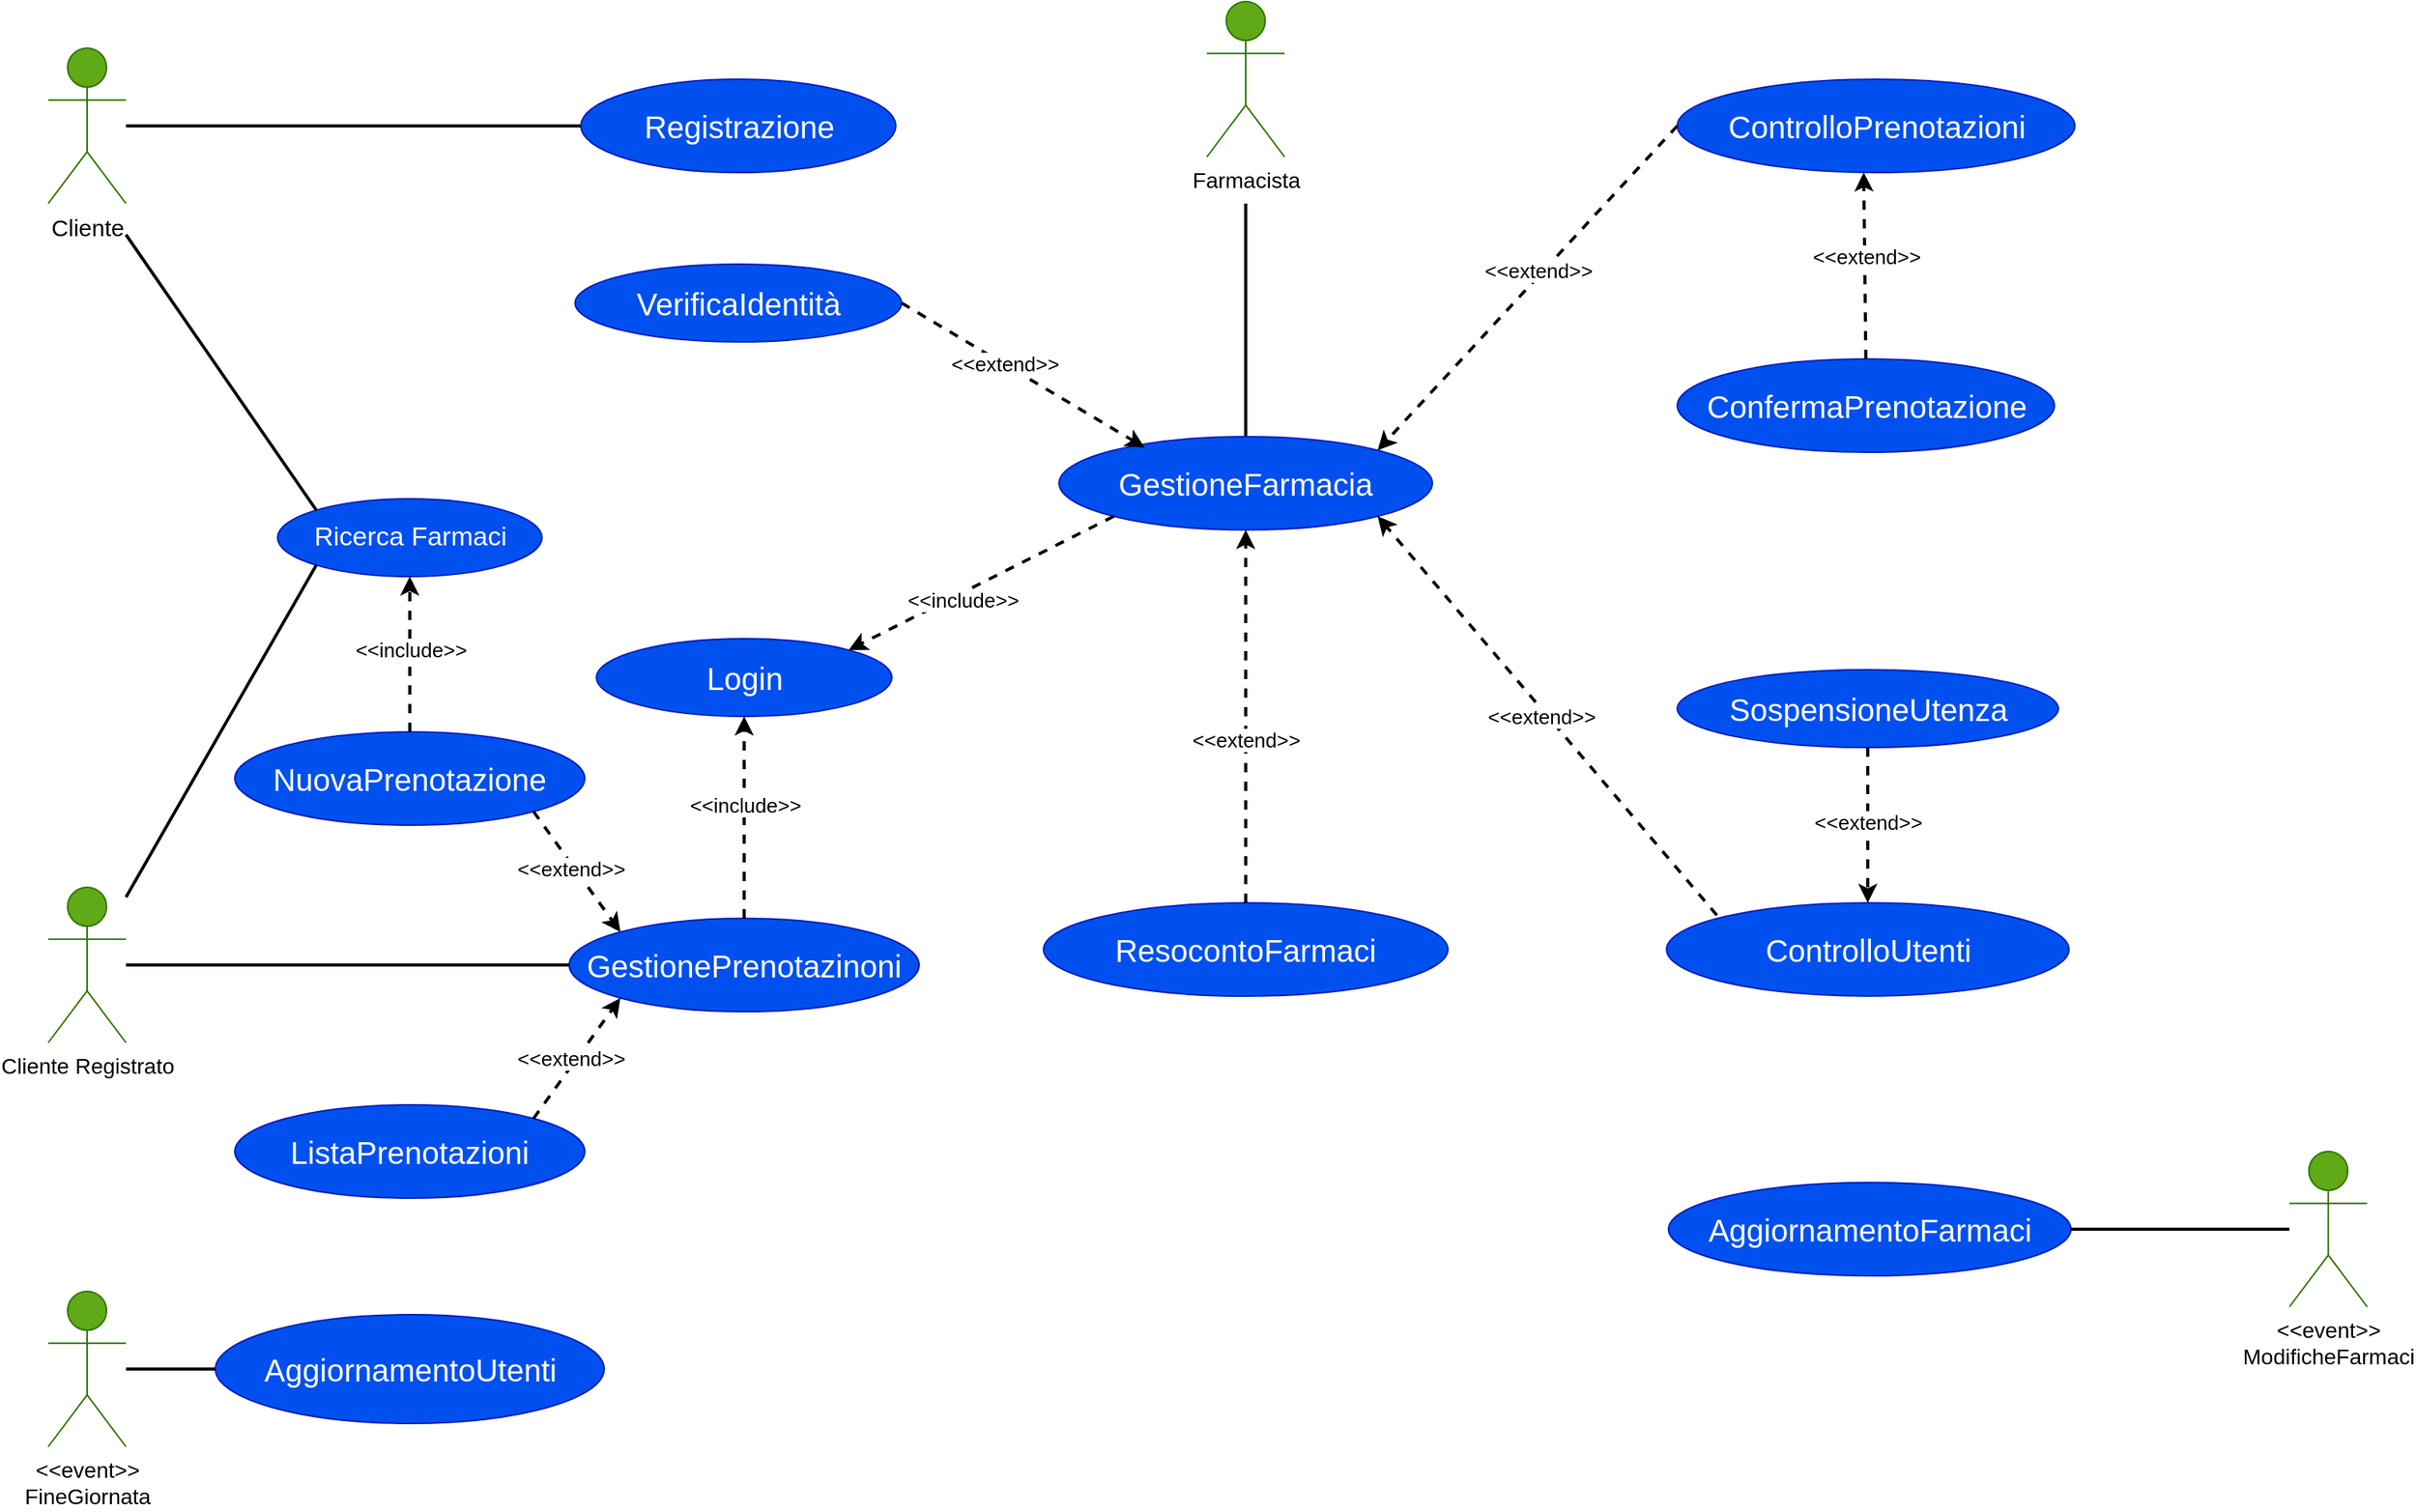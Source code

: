 <mxfile version="14.6.13" type="device"><diagram id="tvK6cBiT5HbZ4G7E3XdF" name="CasiUso"><mxGraphModel dx="2214" dy="1296" grid="1" gridSize="10" guides="1" tooltips="1" connect="1" arrows="1" fold="1" page="1" pageScale="1" pageWidth="827" pageHeight="1169" math="0" shadow="0"><root><mxCell id="-emfXJIrsEHp6i_pkIrM-0"/><mxCell id="-emfXJIrsEHp6i_pkIrM-1" parent="-emfXJIrsEHp6i_pkIrM-0"/><mxCell id="-emfXJIrsEHp6i_pkIrM-4" value="" style="endArrow=none;html=1;shadow=0;strokeWidth=2;fontSize=17;fontColor=#000000;exitX=0.5;exitY=0;exitDx=0;exitDy=0;fillColor=#1ba1e2;" parent="-emfXJIrsEHp6i_pkIrM-1" source="-emfXJIrsEHp6i_pkIrM-6" edge="1"><mxGeometry width="50" height="50" relative="1" as="geometry"><mxPoint x="1538.12" y="480" as="sourcePoint"/><mxPoint x="1290" y="520" as="targetPoint"/></mxGeometry></mxCell><mxCell id="-emfXJIrsEHp6i_pkIrM-5" value="&lt;font style=&quot;font-size: 20px&quot;&gt;Registrazione&lt;/font&gt;" style="ellipse;whiteSpace=wrap;html=1;fillColor=#0050ef;strokeColor=#001DBC;labelBackgroundColor=none;fontColor=#ffffff;" parent="-emfXJIrsEHp6i_pkIrM-1" vertex="1"><mxGeometry x="862.5" y="440" width="202.5" height="60" as="geometry"/></mxCell><mxCell id="-emfXJIrsEHp6i_pkIrM-6" value="GestioneFarmacia" style="ellipse;whiteSpace=wrap;html=1;labelBackgroundColor=none;fillColor=#0050ef;strokeColor=#001DBC;fontSize=20;fontColor=#ffffff;" parent="-emfXJIrsEHp6i_pkIrM-1" vertex="1"><mxGeometry x="1170" y="670" width="240" height="60" as="geometry"/></mxCell><mxCell id="-emfXJIrsEHp6i_pkIrM-7" value="GestionePrenotazinoni" style="ellipse;whiteSpace=wrap;html=1;labelBackgroundColor=none;fontSize=20;fillColor=#0050ef;strokeColor=#001DBC;fontColor=#ffffff;" parent="-emfXJIrsEHp6i_pkIrM-1" vertex="1"><mxGeometry x="855" y="980" width="225" height="60" as="geometry"/></mxCell><mxCell id="-emfXJIrsEHp6i_pkIrM-8" value="" style="endArrow=classic;html=1;shadow=0;strokeColor=#000000;strokeWidth=2;fontSize=13;dashed=1;exitX=0.5;exitY=0;exitDx=0;exitDy=0;entryX=0.5;entryY=1;entryDx=0;entryDy=0;" parent="-emfXJIrsEHp6i_pkIrM-1" source="-emfXJIrsEHp6i_pkIrM-7" target="-emfXJIrsEHp6i_pkIrM-10" edge="1"><mxGeometry width="50" height="50" relative="1" as="geometry"><mxPoint x="830" y="955" as="sourcePoint"/><mxPoint x="880" y="905" as="targetPoint"/><Array as="points"/></mxGeometry></mxCell><mxCell id="-emfXJIrsEHp6i_pkIrM-9" value="&amp;lt;&amp;lt;include&amp;gt;&amp;gt;" style="edgeLabel;html=1;align=center;verticalAlign=middle;resizable=0;points=[];fontSize=13;fontColor=#000000;" parent="-emfXJIrsEHp6i_pkIrM-8" vertex="1" connectable="0"><mxGeometry x="0.327" y="-1" relative="1" as="geometry"><mxPoint x="-1" y="13" as="offset"/></mxGeometry></mxCell><mxCell id="-emfXJIrsEHp6i_pkIrM-10" value="&lt;div&gt;Login&lt;/div&gt;" style="ellipse;whiteSpace=wrap;html=1;labelBackgroundColor=none;fontSize=20;fillColor=#0050ef;strokeColor=#001DBC;fontColor=#ffffff;" parent="-emfXJIrsEHp6i_pkIrM-1" vertex="1"><mxGeometry x="872.5" y="800" width="190" height="50" as="geometry"/></mxCell><mxCell id="-emfXJIrsEHp6i_pkIrM-11" value="VerificaIdentità" style="ellipse;whiteSpace=wrap;html=1;labelBackgroundColor=none;fontSize=20;fillColor=#0050ef;strokeColor=#001DBC;fontColor=#ffffff;" parent="-emfXJIrsEHp6i_pkIrM-1" vertex="1"><mxGeometry x="858.75" y="559" width="210" height="50" as="geometry"/></mxCell><mxCell id="-emfXJIrsEHp6i_pkIrM-12" value="" style="endArrow=classic;html=1;shadow=0;dashed=1;strokeColor=#000000;strokeWidth=2;fontSize=12;fontColor=#000000;exitX=1;exitY=0.5;exitDx=0;exitDy=0;" parent="-emfXJIrsEHp6i_pkIrM-1" source="-emfXJIrsEHp6i_pkIrM-11" edge="1"><mxGeometry width="50" height="50" relative="1" as="geometry"><mxPoint x="1160" y="685" as="sourcePoint"/><mxPoint x="1225" y="677" as="targetPoint"/></mxGeometry></mxCell><mxCell id="-emfXJIrsEHp6i_pkIrM-13" value="&amp;lt;&amp;lt;extend&amp;gt;&amp;gt;" style="edgeLabel;html=1;align=center;verticalAlign=middle;resizable=0;points=[];fontSize=13;fontColor=#000000;" parent="-emfXJIrsEHp6i_pkIrM-12" vertex="1" connectable="0"><mxGeometry x="-0.245" y="3" relative="1" as="geometry"><mxPoint x="6" y="6" as="offset"/></mxGeometry></mxCell><mxCell id="-emfXJIrsEHp6i_pkIrM-14" value="Ricerca Farmaci" style="ellipse;whiteSpace=wrap;html=1;labelBackgroundColor=none;fontSize=17;fillColor=#0050ef;strokeColor=#001DBC;fontColor=#ffffff;" parent="-emfXJIrsEHp6i_pkIrM-1" vertex="1"><mxGeometry x="667.5" y="710" width="170" height="50" as="geometry"/></mxCell><mxCell id="-emfXJIrsEHp6i_pkIrM-15" value="" style="endArrow=none;html=1;shadow=0;strokeWidth=2;fontSize=17;fontColor=#000000;entryX=0;entryY=1;entryDx=0;entryDy=0;fillColor=#1ba1e2;" parent="-emfXJIrsEHp6i_pkIrM-1" source="-emfXJIrsEHp6i_pkIrM-63" target="-emfXJIrsEHp6i_pkIrM-14" edge="1"><mxGeometry width="50" height="50" relative="1" as="geometry"><mxPoint x="690" y="1000" as="sourcePoint"/><mxPoint x="730" y="895" as="targetPoint"/></mxGeometry></mxCell><mxCell id="-emfXJIrsEHp6i_pkIrM-16" value="" style="endArrow=none;html=1;shadow=0;strokeWidth=2;fontSize=17;fontColor=#000000;entryX=0;entryY=0.5;entryDx=0;entryDy=0;fillColor=#1ba1e2;" parent="-emfXJIrsEHp6i_pkIrM-1" source="-emfXJIrsEHp6i_pkIrM-63" target="-emfXJIrsEHp6i_pkIrM-7" edge="1"><mxGeometry width="50" height="50" relative="1" as="geometry"><mxPoint x="690" y="1000" as="sourcePoint"/><mxPoint x="770" y="995" as="targetPoint"/></mxGeometry></mxCell><mxCell id="-emfXJIrsEHp6i_pkIrM-17" value="" style="endArrow=none;html=1;shadow=0;strokeWidth=2;fontSize=17;fontColor=#000000;exitX=0;exitY=0;exitDx=0;exitDy=0;fillColor=#1ba1e2;" parent="-emfXJIrsEHp6i_pkIrM-1" source="-emfXJIrsEHp6i_pkIrM-14" edge="1"><mxGeometry width="50" height="50" relative="1" as="geometry"><mxPoint x="730" y="625" as="sourcePoint"/><mxPoint x="570" y="540" as="targetPoint"/></mxGeometry></mxCell><mxCell id="-emfXJIrsEHp6i_pkIrM-18" value="" style="endArrow=none;html=1;shadow=0;strokeWidth=2;fontSize=17;fontColor=#000000;entryX=0;entryY=0.5;entryDx=0;entryDy=0;fillColor=#1ba1e2;" parent="-emfXJIrsEHp6i_pkIrM-1" source="-emfXJIrsEHp6i_pkIrM-58" target="-emfXJIrsEHp6i_pkIrM-5" edge="1"><mxGeometry width="50" height="50" relative="1" as="geometry"><mxPoint x="680" y="475.0" as="sourcePoint"/><mxPoint x="800" y="475" as="targetPoint"/></mxGeometry></mxCell><mxCell id="-emfXJIrsEHp6i_pkIrM-19" value="SospensioneUtenza" style="ellipse;whiteSpace=wrap;html=1;labelBackgroundColor=none;fontSize=20;fillColor=#0050ef;strokeColor=#001DBC;direction=west;fontColor=#ffffff;" parent="-emfXJIrsEHp6i_pkIrM-1" vertex="1"><mxGeometry x="1567.5" y="820" width="245" height="50" as="geometry"/></mxCell><mxCell id="-emfXJIrsEHp6i_pkIrM-21" value="ControlloUtenti" style="ellipse;whiteSpace=wrap;html=1;labelBackgroundColor=none;fontSize=20;fillColor=#0050ef;strokeColor=#001DBC;fontColor=#ffffff;" parent="-emfXJIrsEHp6i_pkIrM-1" vertex="1"><mxGeometry x="1560.62" y="970" width="258.75" height="60" as="geometry"/></mxCell><mxCell id="-emfXJIrsEHp6i_pkIrM-22" value="" style="endArrow=classic;html=1;shadow=0;strokeColor=#000000;strokeWidth=2;fontSize=20;fontColor=#000000;exitX=0.5;exitY=0;exitDx=0;exitDy=0;entryX=0.5;entryY=0;entryDx=0;entryDy=0;dashed=1;" parent="-emfXJIrsEHp6i_pkIrM-1" source="-emfXJIrsEHp6i_pkIrM-19" target="-emfXJIrsEHp6i_pkIrM-21" edge="1"><mxGeometry width="50" height="50" relative="1" as="geometry"><mxPoint x="1355.62" y="780" as="sourcePoint"/><mxPoint x="1405.62" y="730" as="targetPoint"/></mxGeometry></mxCell><mxCell id="-emfXJIrsEHp6i_pkIrM-23" value="&amp;lt;&amp;lt;extend&amp;gt;&amp;gt;" style="edgeLabel;html=1;align=center;verticalAlign=middle;resizable=0;points=[];fontSize=13;fontColor=#000000;" parent="-emfXJIrsEHp6i_pkIrM-22" vertex="1" connectable="0"><mxGeometry x="0.2" y="-1" relative="1" as="geometry"><mxPoint x="1" y="-12.35" as="offset"/></mxGeometry></mxCell><mxCell id="-emfXJIrsEHp6i_pkIrM-24" value="ResocontoFarmaci" style="ellipse;whiteSpace=wrap;html=1;fontSize=20;fillColor=#0050ef;strokeColor=#001DBC;fontColor=#ffffff;" parent="-emfXJIrsEHp6i_pkIrM-1" vertex="1"><mxGeometry x="1160" y="970" width="260" height="60" as="geometry"/></mxCell><mxCell id="-emfXJIrsEHp6i_pkIrM-25" value="" style="endArrow=classic;html=1;dashed=1;fontSize=12;exitX=0;exitY=1;exitDx=0;exitDy=0;entryX=1;entryY=0;entryDx=0;entryDy=0;strokeWidth=2;jumpStyle=arc;jumpSize=17;" parent="-emfXJIrsEHp6i_pkIrM-1" source="-emfXJIrsEHp6i_pkIrM-6" target="-emfXJIrsEHp6i_pkIrM-10" edge="1"><mxGeometry width="50" height="50" relative="1" as="geometry"><mxPoint x="1160" y="775" as="sourcePoint"/><mxPoint x="1210" y="725" as="targetPoint"/></mxGeometry></mxCell><mxCell id="-emfXJIrsEHp6i_pkIrM-26" value="&amp;lt;&amp;lt;include&amp;gt;&amp;gt;" style="edgeLabel;html=1;align=center;verticalAlign=middle;resizable=0;points=[];fontSize=13;" parent="-emfXJIrsEHp6i_pkIrM-25" vertex="1" connectable="0"><mxGeometry x="0.173" y="5" relative="1" as="geometry"><mxPoint y="-1" as="offset"/></mxGeometry></mxCell><mxCell id="-emfXJIrsEHp6i_pkIrM-27" value="" style="endArrow=classic;html=1;shadow=0;strokeColor=#000000;strokeWidth=2;fontSize=12;fontColor=#000000;exitX=0.5;exitY=0;exitDx=0;exitDy=0;entryX=0.5;entryY=1;entryDx=0;entryDy=0;dashed=1;" parent="-emfXJIrsEHp6i_pkIrM-1" source="-emfXJIrsEHp6i_pkIrM-24" target="-emfXJIrsEHp6i_pkIrM-6" edge="1"><mxGeometry width="50" height="50" relative="1" as="geometry"><mxPoint x="1240" y="778.11" as="sourcePoint"/><mxPoint x="1386.897" y="941.897" as="targetPoint"/></mxGeometry></mxCell><mxCell id="-emfXJIrsEHp6i_pkIrM-28" value="&amp;lt;&amp;lt;extend&amp;gt;&amp;gt;" style="edgeLabel;html=1;align=center;verticalAlign=middle;resizable=0;points=[];fontSize=13;fontColor=#000000;" parent="-emfXJIrsEHp6i_pkIrM-27" vertex="1" connectable="0"><mxGeometry x="-0.245" y="3" relative="1" as="geometry"><mxPoint x="3" y="-15.0" as="offset"/></mxGeometry></mxCell><mxCell id="-emfXJIrsEHp6i_pkIrM-29" value="" style="endArrow=classic;html=1;shadow=0;dashed=1;strokeColor=#000000;strokeWidth=2;fontSize=12;fontColor=#000000;exitX=0.125;exitY=0.133;exitDx=0;exitDy=0;entryX=1;entryY=1;entryDx=0;entryDy=0;exitPerimeter=0;" parent="-emfXJIrsEHp6i_pkIrM-1" source="-emfXJIrsEHp6i_pkIrM-21" target="-emfXJIrsEHp6i_pkIrM-6" edge="1"><mxGeometry width="50" height="50" relative="1" as="geometry"><mxPoint x="1470" y="800" as="sourcePoint"/><mxPoint x="1470" y="680" as="targetPoint"/></mxGeometry></mxCell><mxCell id="-emfXJIrsEHp6i_pkIrM-30" value="&amp;lt;&amp;lt;extend&amp;gt;&amp;gt;" style="edgeLabel;html=1;align=center;verticalAlign=middle;resizable=0;points=[];fontSize=13;fontColor=#000000;" parent="-emfXJIrsEHp6i_pkIrM-29" vertex="1" connectable="0"><mxGeometry x="-0.245" y="3" relative="1" as="geometry"><mxPoint x="-29" y="-33" as="offset"/></mxGeometry></mxCell><mxCell id="-emfXJIrsEHp6i_pkIrM-31" value="ControlloPrenotazioni" style="ellipse;whiteSpace=wrap;html=1;labelBackgroundColor=none;fontSize=20;fillColor=#0050ef;strokeColor=#001DBC;direction=west;fontColor=#ffffff;" parent="-emfXJIrsEHp6i_pkIrM-1" vertex="1"><mxGeometry x="1567.5" y="440" width="255.62" height="60" as="geometry"/></mxCell><mxCell id="-emfXJIrsEHp6i_pkIrM-32" value="" style="endArrow=classic;html=1;shadow=0;strokeColor=#000000;strokeWidth=2;fontSize=13;fontColor=#000000;dashed=1;exitX=1;exitY=0.5;exitDx=0;exitDy=0;entryX=1;entryY=0;entryDx=0;entryDy=0;" parent="-emfXJIrsEHp6i_pkIrM-1" source="-emfXJIrsEHp6i_pkIrM-31" target="-emfXJIrsEHp6i_pkIrM-6" edge="1"><mxGeometry width="50" height="50" relative="1" as="geometry"><mxPoint x="1556.87" y="584.29" as="sourcePoint"/><mxPoint x="1399.37" y="584.29" as="targetPoint"/></mxGeometry></mxCell><mxCell id="-emfXJIrsEHp6i_pkIrM-33" value="&amp;lt;&amp;lt;extend&amp;gt;&amp;gt;" style="edgeLabel;html=1;align=center;verticalAlign=middle;resizable=0;points=[];fontSize=13;fontColor=#000000;" parent="-emfXJIrsEHp6i_pkIrM-32" vertex="1" connectable="0"><mxGeometry x="-0.312" y="-2" relative="1" as="geometry"><mxPoint x="-22" y="22" as="offset"/></mxGeometry></mxCell><mxCell id="-emfXJIrsEHp6i_pkIrM-34" value="ConfermaPrenotazione" style="ellipse;whiteSpace=wrap;html=1;labelBackgroundColor=none;fontSize=20;fillColor=#0050ef;strokeColor=#001DBC;direction=west;fontColor=#ffffff;" parent="-emfXJIrsEHp6i_pkIrM-1" vertex="1"><mxGeometry x="1567.5" y="620" width="242.5" height="60" as="geometry"/></mxCell><mxCell id="-emfXJIrsEHp6i_pkIrM-35" value="" style="endArrow=classic;html=1;shadow=0;strokeColor=#000000;strokeWidth=2;fontSize=20;fontColor=#000000;entryX=0.531;entryY=0;entryDx=0;entryDy=0;dashed=1;exitX=0.5;exitY=1;exitDx=0;exitDy=0;entryPerimeter=0;" parent="-emfXJIrsEHp6i_pkIrM-1" source="-emfXJIrsEHp6i_pkIrM-34" target="-emfXJIrsEHp6i_pkIrM-31" edge="1"><mxGeometry width="50" height="50" relative="1" as="geometry"><mxPoint x="1681.68" y="550" as="sourcePoint"/><mxPoint x="1681.68" y="490" as="targetPoint"/></mxGeometry></mxCell><mxCell id="-emfXJIrsEHp6i_pkIrM-36" value="&amp;lt;&amp;lt;extend&amp;gt;&amp;gt;" style="edgeLabel;html=1;align=center;verticalAlign=middle;resizable=0;points=[];fontSize=13;fontColor=#000000;" parent="-emfXJIrsEHp6i_pkIrM-35" vertex="1" connectable="0"><mxGeometry x="0.2" y="-1" relative="1" as="geometry"><mxPoint y="6" as="offset"/></mxGeometry></mxCell><mxCell id="-emfXJIrsEHp6i_pkIrM-58" value="&lt;div&gt;&lt;font style=&quot;font-size: 15px&quot;&gt;Cliente&lt;/font&gt;&lt;/div&gt;" style="shape=umlActor;verticalLabelPosition=bottom;verticalAlign=top;html=1;outlineConnect=0;labelBackgroundColor=none;fontSize=12;fillColor=#60a917;strokeColor=#2D7600;" parent="-emfXJIrsEHp6i_pkIrM-1" vertex="1"><mxGeometry x="520" y="420" width="50" height="100" as="geometry"/></mxCell><mxCell id="-emfXJIrsEHp6i_pkIrM-62" value="&lt;div style=&quot;font-size: 14px;&quot;&gt;Farmacista&lt;/div&gt;&lt;div style=&quot;font-size: 14px;&quot;&gt;&lt;br style=&quot;font-size: 14px;&quot;&gt;&lt;/div&gt;" style="shape=umlActor;verticalLabelPosition=bottom;verticalAlign=top;html=1;outlineConnect=0;labelBackgroundColor=none;fontSize=14;fillColor=#60a917;strokeColor=#2D7600;" parent="-emfXJIrsEHp6i_pkIrM-1" vertex="1"><mxGeometry x="1265" y="390" width="50" height="100" as="geometry"/></mxCell><mxCell id="-emfXJIrsEHp6i_pkIrM-63" value="&lt;div style=&quot;font-size: 14px;&quot;&gt;Cliente Registrato&lt;/div&gt;" style="shape=umlActor;verticalLabelPosition=bottom;verticalAlign=top;html=1;outlineConnect=0;labelBackgroundColor=none;fontSize=14;fillColor=#60a917;strokeColor=#2D7600;" parent="-emfXJIrsEHp6i_pkIrM-1" vertex="1"><mxGeometry x="520" y="960" width="50" height="100" as="geometry"/></mxCell><mxCell id="-emfXJIrsEHp6i_pkIrM-64" value="ListaPrenotazioni" style="ellipse;whiteSpace=wrap;html=1;labelBackgroundColor=none;fontSize=20;fillColor=#0050ef;strokeColor=#001DBC;fontColor=#ffffff;" parent="-emfXJIrsEHp6i_pkIrM-1" vertex="1"><mxGeometry x="640" y="1100" width="225" height="60" as="geometry"/></mxCell><mxCell id="-emfXJIrsEHp6i_pkIrM-65" value="NuovaPrenotazione" style="ellipse;whiteSpace=wrap;html=1;labelBackgroundColor=none;fontSize=20;fillColor=#0050ef;strokeColor=#001DBC;fontColor=#ffffff;" parent="-emfXJIrsEHp6i_pkIrM-1" vertex="1"><mxGeometry x="640" y="860" width="225" height="60" as="geometry"/></mxCell><mxCell id="-emfXJIrsEHp6i_pkIrM-66" value="" style="endArrow=classic;html=1;shadow=0;dashed=1;strokeColor=#000000;strokeWidth=2;fontSize=12;fontColor=#000000;exitX=1;exitY=1;exitDx=0;exitDy=0;entryX=0;entryY=0;entryDx=0;entryDy=0;" parent="-emfXJIrsEHp6i_pkIrM-1" source="-emfXJIrsEHp6i_pkIrM-65" target="-emfXJIrsEHp6i_pkIrM-7" edge="1"><mxGeometry width="50" height="50" relative="1" as="geometry"><mxPoint x="739.85" y="958.11" as="sourcePoint"/><mxPoint x="872.497" y="1041.897" as="targetPoint"/></mxGeometry></mxCell><mxCell id="-emfXJIrsEHp6i_pkIrM-67" value="&amp;lt;&amp;lt;extend&amp;gt;&amp;gt;" style="edgeLabel;html=1;align=center;verticalAlign=middle;resizable=0;points=[];fontSize=13;fontColor=#000000;" parent="-emfXJIrsEHp6i_pkIrM-66" vertex="1" connectable="0"><mxGeometry x="-0.245" y="3" relative="1" as="geometry"><mxPoint y="9" as="offset"/></mxGeometry></mxCell><mxCell id="-emfXJIrsEHp6i_pkIrM-68" value="" style="endArrow=classic;html=1;shadow=0;dashed=1;strokeColor=#000000;strokeWidth=2;fontSize=12;fontColor=#000000;exitX=1;exitY=0;exitDx=0;exitDy=0;entryX=0;entryY=1;entryDx=0;entryDy=0;" parent="-emfXJIrsEHp6i_pkIrM-1" source="-emfXJIrsEHp6i_pkIrM-64" target="-emfXJIrsEHp6i_pkIrM-7" edge="1"><mxGeometry width="50" height="50" relative="1" as="geometry"><mxPoint x="704.85" y="980" as="sourcePoint"/><mxPoint x="837.497" y="1063.787" as="targetPoint"/></mxGeometry></mxCell><mxCell id="-emfXJIrsEHp6i_pkIrM-69" value="&amp;lt;&amp;lt;extend&amp;gt;&amp;gt;" style="edgeLabel;html=1;align=center;verticalAlign=middle;resizable=0;points=[];fontSize=13;fontColor=#000000;" parent="-emfXJIrsEHp6i_pkIrM-68" vertex="1" connectable="0"><mxGeometry x="-0.245" y="3" relative="1" as="geometry"><mxPoint x="5" y="-8" as="offset"/></mxGeometry></mxCell><mxCell id="D2BzFCEfA7IyISI80Iu8-0" value="" style="endArrow=classic;html=1;shadow=0;strokeColor=#000000;strokeWidth=2;fontSize=13;dashed=1;exitX=0.5;exitY=0;exitDx=0;exitDy=0;entryX=0.5;entryY=1;entryDx=0;entryDy=0;" parent="-emfXJIrsEHp6i_pkIrM-1" source="-emfXJIrsEHp6i_pkIrM-65" target="-emfXJIrsEHp6i_pkIrM-14" edge="1"><mxGeometry width="50" height="50" relative="1" as="geometry"><mxPoint x="740" y="900" as="sourcePoint"/><mxPoint x="760" y="760" as="targetPoint"/><Array as="points"/></mxGeometry></mxCell><mxCell id="D2BzFCEfA7IyISI80Iu8-1" value="&amp;lt;&amp;lt;include&amp;gt;&amp;gt;" style="edgeLabel;html=1;align=center;verticalAlign=middle;resizable=0;points=[];fontSize=13;fontColor=#000000;" parent="D2BzFCEfA7IyISI80Iu8-0" vertex="1" connectable="0"><mxGeometry x="0.327" y="-1" relative="1" as="geometry"><mxPoint x="-1" y="13" as="offset"/></mxGeometry></mxCell><mxCell id="fiS7aKom3gxmbyCqnSlU-3" value="&lt;div style=&quot;font-size: 14px;&quot;&gt;&amp;lt;&amp;lt;event&amp;gt;&amp;gt;&lt;/div&gt;&lt;div style=&quot;font-size: 14px;&quot;&gt;FineGiornata&lt;br style=&quot;font-size: 14px;&quot;&gt;&lt;/div&gt;" style="shape=umlActor;verticalLabelPosition=bottom;verticalAlign=top;html=1;outlineConnect=0;labelBackgroundColor=none;fontSize=14;fillColor=#60a917;strokeColor=#2D7600;" parent="-emfXJIrsEHp6i_pkIrM-1" vertex="1"><mxGeometry x="520" y="1220" width="50" height="100" as="geometry"/></mxCell><mxCell id="fiS7aKom3gxmbyCqnSlU-4" value="AggiornamentoUtenti" style="ellipse;whiteSpace=wrap;html=1;labelBackgroundColor=none;fontSize=20;fillColor=#0050ef;strokeColor=#001DBC;fontColor=#ffffff;" parent="-emfXJIrsEHp6i_pkIrM-1" vertex="1"><mxGeometry x="627.5" y="1235" width="250" height="70" as="geometry"/></mxCell><mxCell id="fiS7aKom3gxmbyCqnSlU-5" value="" style="endArrow=none;html=1;shadow=0;strokeWidth=2;fontSize=20;fontColor=#000000;fillColor=#1ba1e2;jumpStyle=arc;jumpSize=13;" parent="-emfXJIrsEHp6i_pkIrM-1" source="fiS7aKom3gxmbyCqnSlU-4" target="fiS7aKom3gxmbyCqnSlU-3" edge="1"><mxGeometry width="50" height="50" relative="1" as="geometry"><mxPoint x="666.13" y="1300" as="sourcePoint"/><mxPoint x="716.13" y="1300" as="targetPoint"/><Array as="points"/></mxGeometry></mxCell><mxCell id="fiS7aKom3gxmbyCqnSlU-6" value="&lt;div style=&quot;font-size: 14px;&quot;&gt;&amp;lt;&amp;lt;event&amp;gt;&amp;gt;&lt;/div&gt;&lt;div style=&quot;font-size: 14px;&quot;&gt;ModificheFarmaci&lt;/div&gt;" style="shape=umlActor;verticalLabelPosition=bottom;verticalAlign=top;html=1;outlineConnect=0;labelBackgroundColor=none;fontSize=14;fillColor=#60a917;strokeColor=#2D7600;" parent="-emfXJIrsEHp6i_pkIrM-1" vertex="1"><mxGeometry x="1961.12" y="1130" width="50" height="100" as="geometry"/></mxCell><mxCell id="fiS7aKom3gxmbyCqnSlU-7" value="AggiornamentoFarmaci" style="ellipse;whiteSpace=wrap;html=1;labelBackgroundColor=none;fontSize=20;fillColor=#0050ef;strokeColor=#001DBC;fontColor=#ffffff;" parent="-emfXJIrsEHp6i_pkIrM-1" vertex="1"><mxGeometry x="1561.87" y="1150" width="258.75" height="60" as="geometry"/></mxCell><mxCell id="fiS7aKom3gxmbyCqnSlU-8" value="" style="endArrow=none;html=1;shadow=0;strokeWidth=2;fontSize=20;fontColor=#000000;fillColor=#1ba1e2;jumpStyle=arc;jumpSize=13;" parent="-emfXJIrsEHp6i_pkIrM-1" source="fiS7aKom3gxmbyCqnSlU-7" target="fiS7aKom3gxmbyCqnSlU-6" edge="1"><mxGeometry width="50" height="50" relative="1" as="geometry"><mxPoint x="1788" y="1180" as="sourcePoint"/><mxPoint x="1838" y="1180" as="targetPoint"/><Array as="points"/></mxGeometry></mxCell></root></mxGraphModel></diagram></mxfile>